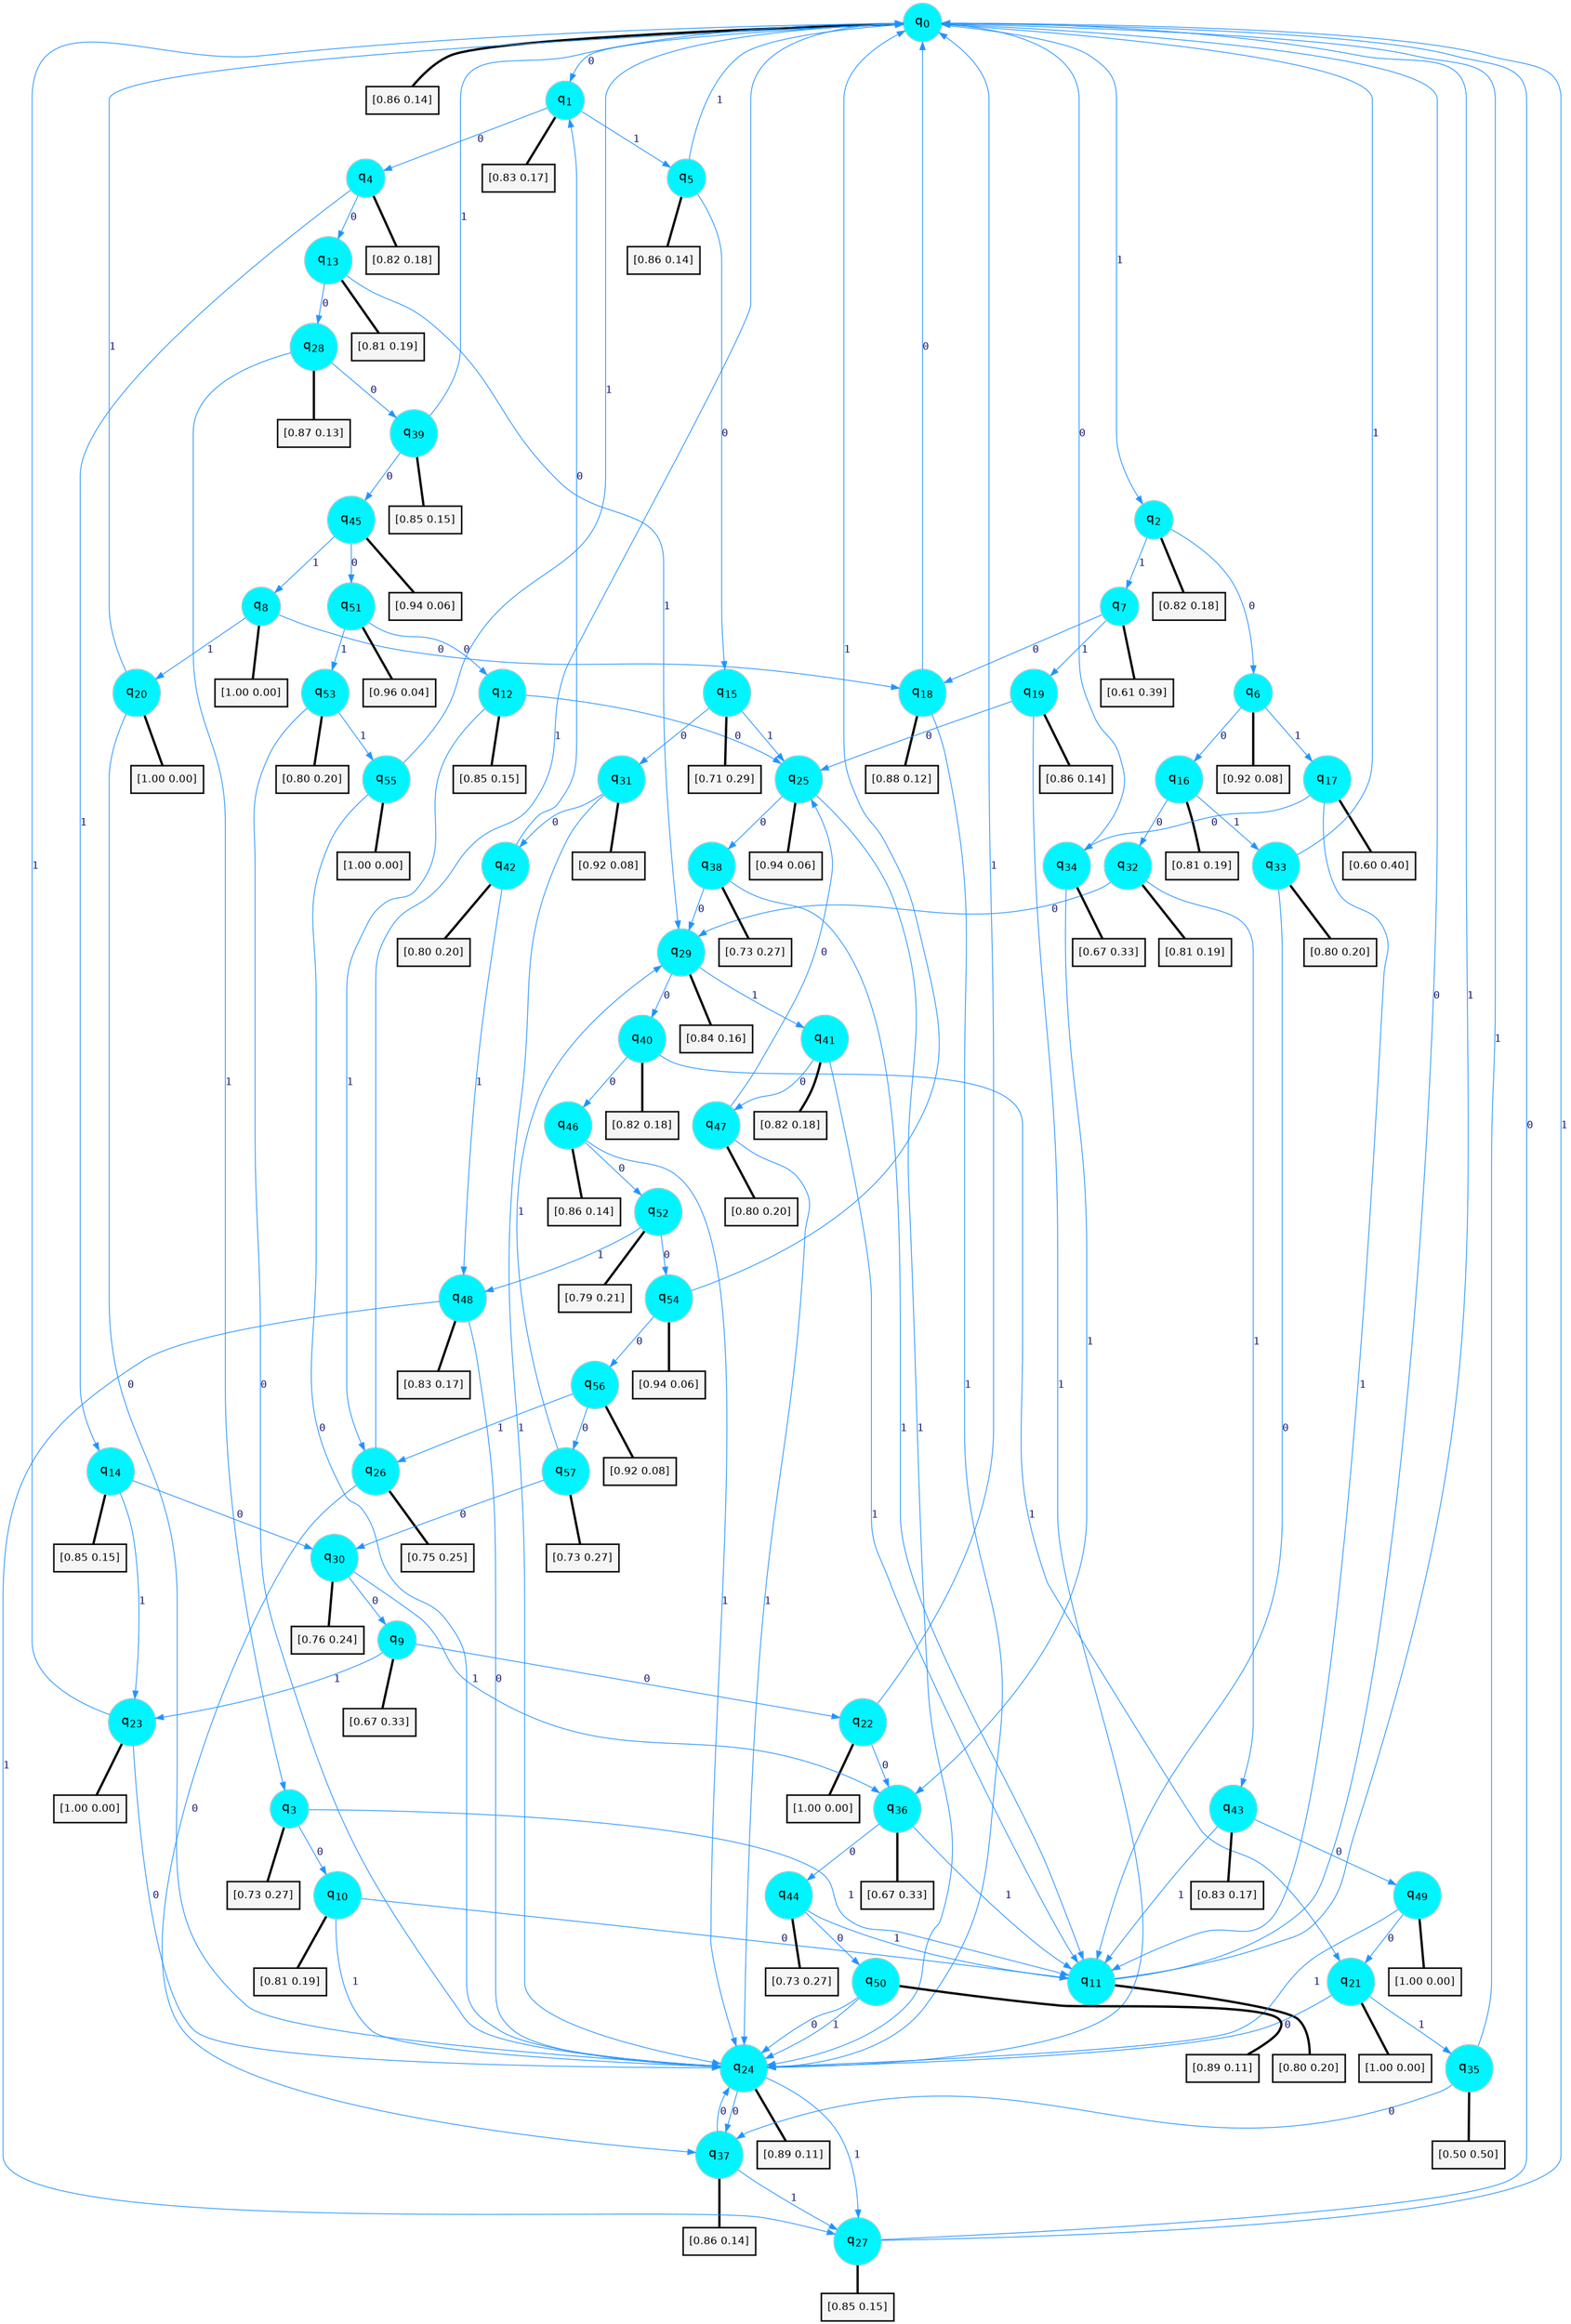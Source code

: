 digraph G {
graph [
bgcolor=transparent, dpi=300, rankdir=TD, size="40,25"];
node [
color=gray, fillcolor=turquoise1, fontcolor=black, fontname=Helvetica, fontsize=16, fontweight=bold, shape=circle, style=filled];
edge [
arrowsize=1, color=dodgerblue1, fontcolor=midnightblue, fontname=courier, fontweight=bold, penwidth=1, style=solid, weight=20];
0[label=<q<SUB>0</SUB>>];
1[label=<q<SUB>1</SUB>>];
2[label=<q<SUB>2</SUB>>];
3[label=<q<SUB>3</SUB>>];
4[label=<q<SUB>4</SUB>>];
5[label=<q<SUB>5</SUB>>];
6[label=<q<SUB>6</SUB>>];
7[label=<q<SUB>7</SUB>>];
8[label=<q<SUB>8</SUB>>];
9[label=<q<SUB>9</SUB>>];
10[label=<q<SUB>10</SUB>>];
11[label=<q<SUB>11</SUB>>];
12[label=<q<SUB>12</SUB>>];
13[label=<q<SUB>13</SUB>>];
14[label=<q<SUB>14</SUB>>];
15[label=<q<SUB>15</SUB>>];
16[label=<q<SUB>16</SUB>>];
17[label=<q<SUB>17</SUB>>];
18[label=<q<SUB>18</SUB>>];
19[label=<q<SUB>19</SUB>>];
20[label=<q<SUB>20</SUB>>];
21[label=<q<SUB>21</SUB>>];
22[label=<q<SUB>22</SUB>>];
23[label=<q<SUB>23</SUB>>];
24[label=<q<SUB>24</SUB>>];
25[label=<q<SUB>25</SUB>>];
26[label=<q<SUB>26</SUB>>];
27[label=<q<SUB>27</SUB>>];
28[label=<q<SUB>28</SUB>>];
29[label=<q<SUB>29</SUB>>];
30[label=<q<SUB>30</SUB>>];
31[label=<q<SUB>31</SUB>>];
32[label=<q<SUB>32</SUB>>];
33[label=<q<SUB>33</SUB>>];
34[label=<q<SUB>34</SUB>>];
35[label=<q<SUB>35</SUB>>];
36[label=<q<SUB>36</SUB>>];
37[label=<q<SUB>37</SUB>>];
38[label=<q<SUB>38</SUB>>];
39[label=<q<SUB>39</SUB>>];
40[label=<q<SUB>40</SUB>>];
41[label=<q<SUB>41</SUB>>];
42[label=<q<SUB>42</SUB>>];
43[label=<q<SUB>43</SUB>>];
44[label=<q<SUB>44</SUB>>];
45[label=<q<SUB>45</SUB>>];
46[label=<q<SUB>46</SUB>>];
47[label=<q<SUB>47</SUB>>];
48[label=<q<SUB>48</SUB>>];
49[label=<q<SUB>49</SUB>>];
50[label=<q<SUB>50</SUB>>];
51[label=<q<SUB>51</SUB>>];
52[label=<q<SUB>52</SUB>>];
53[label=<q<SUB>53</SUB>>];
54[label=<q<SUB>54</SUB>>];
55[label=<q<SUB>55</SUB>>];
56[label=<q<SUB>56</SUB>>];
57[label=<q<SUB>57</SUB>>];
58[label="[0.86 0.14]", shape=box,fontcolor=black, fontname=Helvetica, fontsize=14, penwidth=2, fillcolor=whitesmoke,color=black];
59[label="[0.83 0.17]", shape=box,fontcolor=black, fontname=Helvetica, fontsize=14, penwidth=2, fillcolor=whitesmoke,color=black];
60[label="[0.82 0.18]", shape=box,fontcolor=black, fontname=Helvetica, fontsize=14, penwidth=2, fillcolor=whitesmoke,color=black];
61[label="[0.73 0.27]", shape=box,fontcolor=black, fontname=Helvetica, fontsize=14, penwidth=2, fillcolor=whitesmoke,color=black];
62[label="[0.82 0.18]", shape=box,fontcolor=black, fontname=Helvetica, fontsize=14, penwidth=2, fillcolor=whitesmoke,color=black];
63[label="[0.86 0.14]", shape=box,fontcolor=black, fontname=Helvetica, fontsize=14, penwidth=2, fillcolor=whitesmoke,color=black];
64[label="[0.92 0.08]", shape=box,fontcolor=black, fontname=Helvetica, fontsize=14, penwidth=2, fillcolor=whitesmoke,color=black];
65[label="[0.61 0.39]", shape=box,fontcolor=black, fontname=Helvetica, fontsize=14, penwidth=2, fillcolor=whitesmoke,color=black];
66[label="[1.00 0.00]", shape=box,fontcolor=black, fontname=Helvetica, fontsize=14, penwidth=2, fillcolor=whitesmoke,color=black];
67[label="[0.67 0.33]", shape=box,fontcolor=black, fontname=Helvetica, fontsize=14, penwidth=2, fillcolor=whitesmoke,color=black];
68[label="[0.81 0.19]", shape=box,fontcolor=black, fontname=Helvetica, fontsize=14, penwidth=2, fillcolor=whitesmoke,color=black];
69[label="[0.80 0.20]", shape=box,fontcolor=black, fontname=Helvetica, fontsize=14, penwidth=2, fillcolor=whitesmoke,color=black];
70[label="[0.85 0.15]", shape=box,fontcolor=black, fontname=Helvetica, fontsize=14, penwidth=2, fillcolor=whitesmoke,color=black];
71[label="[0.81 0.19]", shape=box,fontcolor=black, fontname=Helvetica, fontsize=14, penwidth=2, fillcolor=whitesmoke,color=black];
72[label="[0.85 0.15]", shape=box,fontcolor=black, fontname=Helvetica, fontsize=14, penwidth=2, fillcolor=whitesmoke,color=black];
73[label="[0.71 0.29]", shape=box,fontcolor=black, fontname=Helvetica, fontsize=14, penwidth=2, fillcolor=whitesmoke,color=black];
74[label="[0.81 0.19]", shape=box,fontcolor=black, fontname=Helvetica, fontsize=14, penwidth=2, fillcolor=whitesmoke,color=black];
75[label="[0.60 0.40]", shape=box,fontcolor=black, fontname=Helvetica, fontsize=14, penwidth=2, fillcolor=whitesmoke,color=black];
76[label="[0.88 0.12]", shape=box,fontcolor=black, fontname=Helvetica, fontsize=14, penwidth=2, fillcolor=whitesmoke,color=black];
77[label="[0.86 0.14]", shape=box,fontcolor=black, fontname=Helvetica, fontsize=14, penwidth=2, fillcolor=whitesmoke,color=black];
78[label="[1.00 0.00]", shape=box,fontcolor=black, fontname=Helvetica, fontsize=14, penwidth=2, fillcolor=whitesmoke,color=black];
79[label="[1.00 0.00]", shape=box,fontcolor=black, fontname=Helvetica, fontsize=14, penwidth=2, fillcolor=whitesmoke,color=black];
80[label="[1.00 0.00]", shape=box,fontcolor=black, fontname=Helvetica, fontsize=14, penwidth=2, fillcolor=whitesmoke,color=black];
81[label="[1.00 0.00]", shape=box,fontcolor=black, fontname=Helvetica, fontsize=14, penwidth=2, fillcolor=whitesmoke,color=black];
82[label="[0.89 0.11]", shape=box,fontcolor=black, fontname=Helvetica, fontsize=14, penwidth=2, fillcolor=whitesmoke,color=black];
83[label="[0.94 0.06]", shape=box,fontcolor=black, fontname=Helvetica, fontsize=14, penwidth=2, fillcolor=whitesmoke,color=black];
84[label="[0.75 0.25]", shape=box,fontcolor=black, fontname=Helvetica, fontsize=14, penwidth=2, fillcolor=whitesmoke,color=black];
85[label="[0.85 0.15]", shape=box,fontcolor=black, fontname=Helvetica, fontsize=14, penwidth=2, fillcolor=whitesmoke,color=black];
86[label="[0.87 0.13]", shape=box,fontcolor=black, fontname=Helvetica, fontsize=14, penwidth=2, fillcolor=whitesmoke,color=black];
87[label="[0.84 0.16]", shape=box,fontcolor=black, fontname=Helvetica, fontsize=14, penwidth=2, fillcolor=whitesmoke,color=black];
88[label="[0.76 0.24]", shape=box,fontcolor=black, fontname=Helvetica, fontsize=14, penwidth=2, fillcolor=whitesmoke,color=black];
89[label="[0.92 0.08]", shape=box,fontcolor=black, fontname=Helvetica, fontsize=14, penwidth=2, fillcolor=whitesmoke,color=black];
90[label="[0.81 0.19]", shape=box,fontcolor=black, fontname=Helvetica, fontsize=14, penwidth=2, fillcolor=whitesmoke,color=black];
91[label="[0.80 0.20]", shape=box,fontcolor=black, fontname=Helvetica, fontsize=14, penwidth=2, fillcolor=whitesmoke,color=black];
92[label="[0.67 0.33]", shape=box,fontcolor=black, fontname=Helvetica, fontsize=14, penwidth=2, fillcolor=whitesmoke,color=black];
93[label="[0.50 0.50]", shape=box,fontcolor=black, fontname=Helvetica, fontsize=14, penwidth=2, fillcolor=whitesmoke,color=black];
94[label="[0.67 0.33]", shape=box,fontcolor=black, fontname=Helvetica, fontsize=14, penwidth=2, fillcolor=whitesmoke,color=black];
95[label="[0.86 0.14]", shape=box,fontcolor=black, fontname=Helvetica, fontsize=14, penwidth=2, fillcolor=whitesmoke,color=black];
96[label="[0.73 0.27]", shape=box,fontcolor=black, fontname=Helvetica, fontsize=14, penwidth=2, fillcolor=whitesmoke,color=black];
97[label="[0.85 0.15]", shape=box,fontcolor=black, fontname=Helvetica, fontsize=14, penwidth=2, fillcolor=whitesmoke,color=black];
98[label="[0.82 0.18]", shape=box,fontcolor=black, fontname=Helvetica, fontsize=14, penwidth=2, fillcolor=whitesmoke,color=black];
99[label="[0.82 0.18]", shape=box,fontcolor=black, fontname=Helvetica, fontsize=14, penwidth=2, fillcolor=whitesmoke,color=black];
100[label="[0.80 0.20]", shape=box,fontcolor=black, fontname=Helvetica, fontsize=14, penwidth=2, fillcolor=whitesmoke,color=black];
101[label="[0.83 0.17]", shape=box,fontcolor=black, fontname=Helvetica, fontsize=14, penwidth=2, fillcolor=whitesmoke,color=black];
102[label="[0.73 0.27]", shape=box,fontcolor=black, fontname=Helvetica, fontsize=14, penwidth=2, fillcolor=whitesmoke,color=black];
103[label="[0.94 0.06]", shape=box,fontcolor=black, fontname=Helvetica, fontsize=14, penwidth=2, fillcolor=whitesmoke,color=black];
104[label="[0.86 0.14]", shape=box,fontcolor=black, fontname=Helvetica, fontsize=14, penwidth=2, fillcolor=whitesmoke,color=black];
105[label="[0.80 0.20]", shape=box,fontcolor=black, fontname=Helvetica, fontsize=14, penwidth=2, fillcolor=whitesmoke,color=black];
106[label="[0.83 0.17]", shape=box,fontcolor=black, fontname=Helvetica, fontsize=14, penwidth=2, fillcolor=whitesmoke,color=black];
107[label="[1.00 0.00]", shape=box,fontcolor=black, fontname=Helvetica, fontsize=14, penwidth=2, fillcolor=whitesmoke,color=black];
108[label="[0.89 0.11]", shape=box,fontcolor=black, fontname=Helvetica, fontsize=14, penwidth=2, fillcolor=whitesmoke,color=black];
109[label="[0.96 0.04]", shape=box,fontcolor=black, fontname=Helvetica, fontsize=14, penwidth=2, fillcolor=whitesmoke,color=black];
110[label="[0.79 0.21]", shape=box,fontcolor=black, fontname=Helvetica, fontsize=14, penwidth=2, fillcolor=whitesmoke,color=black];
111[label="[0.80 0.20]", shape=box,fontcolor=black, fontname=Helvetica, fontsize=14, penwidth=2, fillcolor=whitesmoke,color=black];
112[label="[0.94 0.06]", shape=box,fontcolor=black, fontname=Helvetica, fontsize=14, penwidth=2, fillcolor=whitesmoke,color=black];
113[label="[1.00 0.00]", shape=box,fontcolor=black, fontname=Helvetica, fontsize=14, penwidth=2, fillcolor=whitesmoke,color=black];
114[label="[0.92 0.08]", shape=box,fontcolor=black, fontname=Helvetica, fontsize=14, penwidth=2, fillcolor=whitesmoke,color=black];
115[label="[0.73 0.27]", shape=box,fontcolor=black, fontname=Helvetica, fontsize=14, penwidth=2, fillcolor=whitesmoke,color=black];
0->1 [label=0];
0->2 [label=1];
0->58 [arrowhead=none, penwidth=3,color=black];
1->4 [label=0];
1->5 [label=1];
1->59 [arrowhead=none, penwidth=3,color=black];
2->6 [label=0];
2->7 [label=1];
2->60 [arrowhead=none, penwidth=3,color=black];
3->10 [label=0];
3->11 [label=1];
3->61 [arrowhead=none, penwidth=3,color=black];
4->13 [label=0];
4->14 [label=1];
4->62 [arrowhead=none, penwidth=3,color=black];
5->15 [label=0];
5->0 [label=1];
5->63 [arrowhead=none, penwidth=3,color=black];
6->16 [label=0];
6->17 [label=1];
6->64 [arrowhead=none, penwidth=3,color=black];
7->18 [label=0];
7->19 [label=1];
7->65 [arrowhead=none, penwidth=3,color=black];
8->18 [label=0];
8->20 [label=1];
8->66 [arrowhead=none, penwidth=3,color=black];
9->22 [label=0];
9->23 [label=1];
9->67 [arrowhead=none, penwidth=3,color=black];
10->11 [label=0];
10->24 [label=1];
10->68 [arrowhead=none, penwidth=3,color=black];
11->0 [label=0];
11->0 [label=1];
11->69 [arrowhead=none, penwidth=3,color=black];
12->25 [label=0];
12->26 [label=1];
12->70 [arrowhead=none, penwidth=3,color=black];
13->28 [label=0];
13->29 [label=1];
13->71 [arrowhead=none, penwidth=3,color=black];
14->30 [label=0];
14->23 [label=1];
14->72 [arrowhead=none, penwidth=3,color=black];
15->31 [label=0];
15->25 [label=1];
15->73 [arrowhead=none, penwidth=3,color=black];
16->32 [label=0];
16->33 [label=1];
16->74 [arrowhead=none, penwidth=3,color=black];
17->34 [label=0];
17->11 [label=1];
17->75 [arrowhead=none, penwidth=3,color=black];
18->0 [label=0];
18->24 [label=1];
18->76 [arrowhead=none, penwidth=3,color=black];
19->25 [label=0];
19->24 [label=1];
19->77 [arrowhead=none, penwidth=3,color=black];
20->24 [label=0];
20->0 [label=1];
20->78 [arrowhead=none, penwidth=3,color=black];
21->24 [label=0];
21->35 [label=1];
21->79 [arrowhead=none, penwidth=3,color=black];
22->36 [label=0];
22->0 [label=1];
22->80 [arrowhead=none, penwidth=3,color=black];
23->24 [label=0];
23->0 [label=1];
23->81 [arrowhead=none, penwidth=3,color=black];
24->37 [label=0];
24->27 [label=1];
24->82 [arrowhead=none, penwidth=3,color=black];
25->38 [label=0];
25->24 [label=1];
25->83 [arrowhead=none, penwidth=3,color=black];
26->37 [label=0];
26->0 [label=1];
26->84 [arrowhead=none, penwidth=3,color=black];
27->0 [label=0];
27->0 [label=1];
27->85 [arrowhead=none, penwidth=3,color=black];
28->39 [label=0];
28->3 [label=1];
28->86 [arrowhead=none, penwidth=3,color=black];
29->40 [label=0];
29->41 [label=1];
29->87 [arrowhead=none, penwidth=3,color=black];
30->9 [label=0];
30->36 [label=1];
30->88 [arrowhead=none, penwidth=3,color=black];
31->42 [label=0];
31->24 [label=1];
31->89 [arrowhead=none, penwidth=3,color=black];
32->29 [label=0];
32->43 [label=1];
32->90 [arrowhead=none, penwidth=3,color=black];
33->11 [label=0];
33->0 [label=1];
33->91 [arrowhead=none, penwidth=3,color=black];
34->0 [label=0];
34->36 [label=1];
34->92 [arrowhead=none, penwidth=3,color=black];
35->37 [label=0];
35->0 [label=1];
35->93 [arrowhead=none, penwidth=3,color=black];
36->44 [label=0];
36->11 [label=1];
36->94 [arrowhead=none, penwidth=3,color=black];
37->24 [label=0];
37->27 [label=1];
37->95 [arrowhead=none, penwidth=3,color=black];
38->29 [label=0];
38->11 [label=1];
38->96 [arrowhead=none, penwidth=3,color=black];
39->45 [label=0];
39->0 [label=1];
39->97 [arrowhead=none, penwidth=3,color=black];
40->46 [label=0];
40->21 [label=1];
40->98 [arrowhead=none, penwidth=3,color=black];
41->47 [label=0];
41->11 [label=1];
41->99 [arrowhead=none, penwidth=3,color=black];
42->1 [label=0];
42->48 [label=1];
42->100 [arrowhead=none, penwidth=3,color=black];
43->49 [label=0];
43->11 [label=1];
43->101 [arrowhead=none, penwidth=3,color=black];
44->50 [label=0];
44->11 [label=1];
44->102 [arrowhead=none, penwidth=3,color=black];
45->51 [label=0];
45->8 [label=1];
45->103 [arrowhead=none, penwidth=3,color=black];
46->52 [label=0];
46->24 [label=1];
46->104 [arrowhead=none, penwidth=3,color=black];
47->25 [label=0];
47->24 [label=1];
47->105 [arrowhead=none, penwidth=3,color=black];
48->24 [label=0];
48->27 [label=1];
48->106 [arrowhead=none, penwidth=3,color=black];
49->21 [label=0];
49->24 [label=1];
49->107 [arrowhead=none, penwidth=3,color=black];
50->24 [label=0];
50->24 [label=1];
50->108 [arrowhead=none, penwidth=3,color=black];
51->12 [label=0];
51->53 [label=1];
51->109 [arrowhead=none, penwidth=3,color=black];
52->54 [label=0];
52->48 [label=1];
52->110 [arrowhead=none, penwidth=3,color=black];
53->24 [label=0];
53->55 [label=1];
53->111 [arrowhead=none, penwidth=3,color=black];
54->56 [label=0];
54->0 [label=1];
54->112 [arrowhead=none, penwidth=3,color=black];
55->24 [label=0];
55->0 [label=1];
55->113 [arrowhead=none, penwidth=3,color=black];
56->57 [label=0];
56->26 [label=1];
56->114 [arrowhead=none, penwidth=3,color=black];
57->30 [label=0];
57->29 [label=1];
57->115 [arrowhead=none, penwidth=3,color=black];
}
